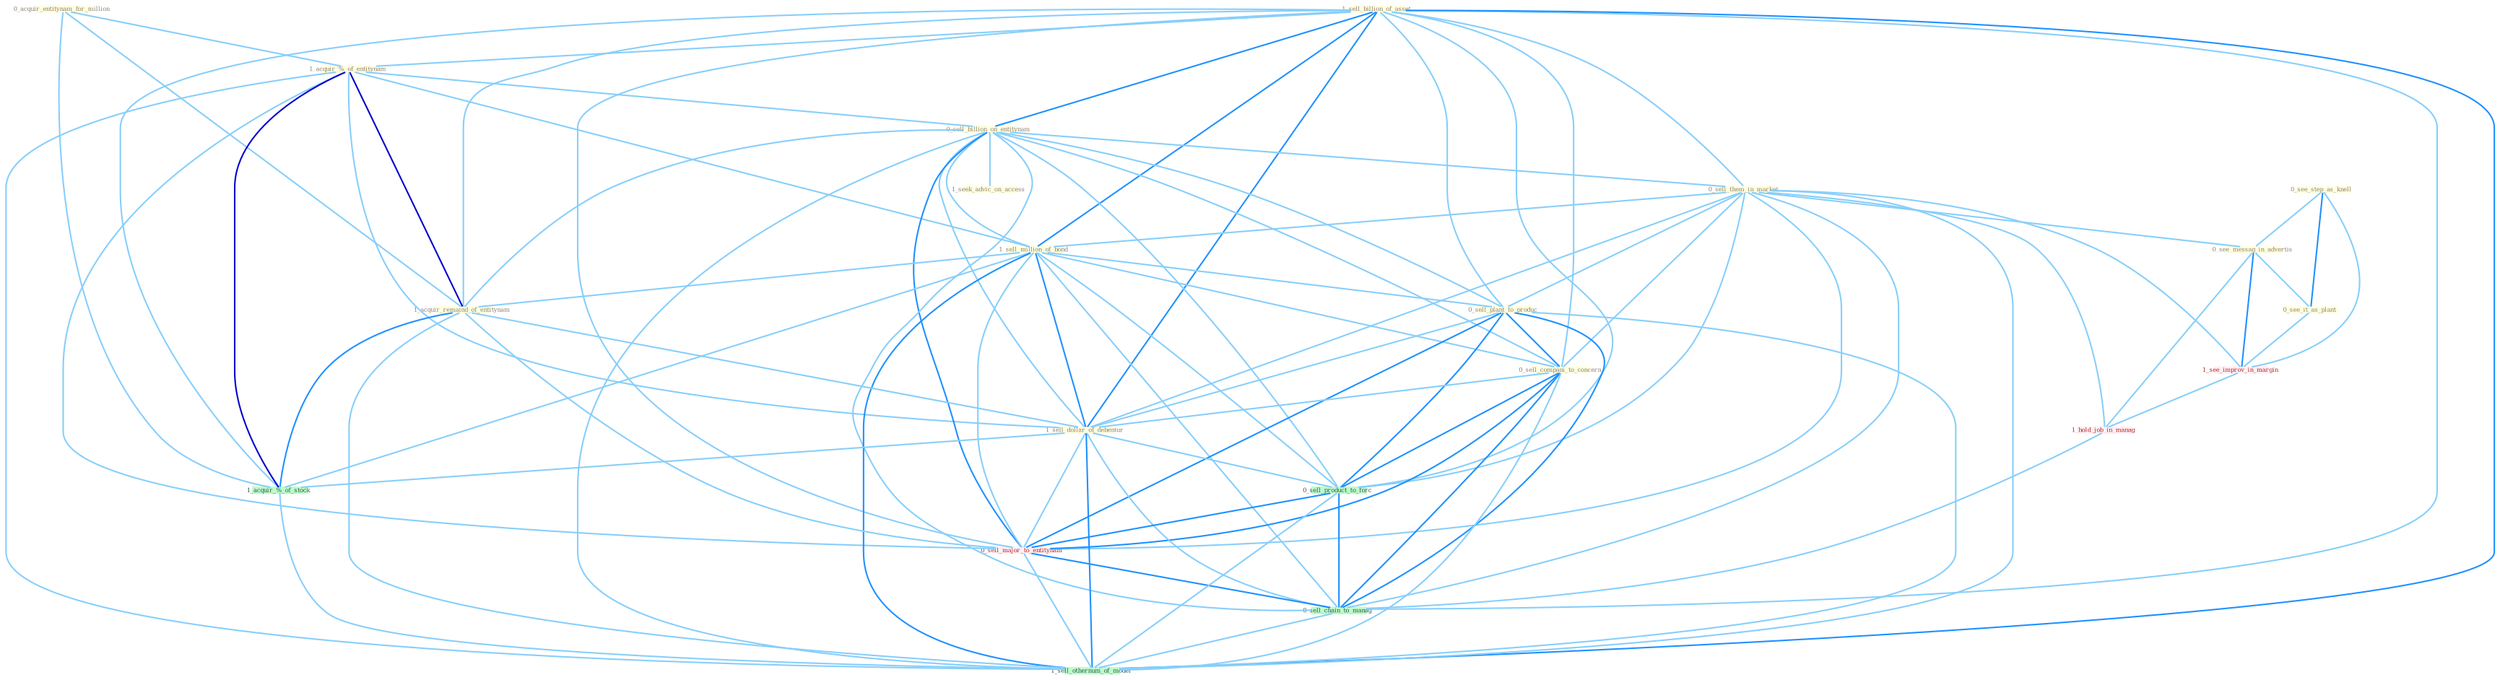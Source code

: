 Graph G{ 
    node
    [shape=polygon,style=filled,width=.5,height=.06,color="#BDFCC9",fixedsize=true,fontsize=4,
    fontcolor="#2f4f4f"];
    {node
    [color="#ffffe0", fontcolor="#8b7d6b"] "0_acquir_entitynam_for_million " "1_sell_billion_of_asset " "1_acquir_%_of_entitynam " "0_sell_billion_on_entitynam " "0_sell_them_in_market " "1_sell_million_of_bond " "0_see_step_as_knell " "1_seek_advic_on_access " "1_acquir_remaind_of_entitynam " "0_see_messag_in_advertis " "0_sell_plant_to_produc " "0_see_it_as_plant " "0_sell_compani_to_concern " "1_sell_dollar_of_debentur "}
{node [color="#fff0f5", fontcolor="#b22222"] "1_see_improv_in_margin " "1_hold_job_in_manag " "0_sell_major_to_entitynam "}
edge [color="#B0E2FF"];

	"0_acquir_entitynam_for_million " -- "1_acquir_%_of_entitynam " [w="1", color="#87cefa" ];
	"0_acquir_entitynam_for_million " -- "1_acquir_remaind_of_entitynam " [w="1", color="#87cefa" ];
	"0_acquir_entitynam_for_million " -- "1_acquir_%_of_stock " [w="1", color="#87cefa" ];
	"1_sell_billion_of_asset " -- "1_acquir_%_of_entitynam " [w="1", color="#87cefa" ];
	"1_sell_billion_of_asset " -- "0_sell_billion_on_entitynam " [w="2", color="#1e90ff" , len=0.8];
	"1_sell_billion_of_asset " -- "0_sell_them_in_market " [w="1", color="#87cefa" ];
	"1_sell_billion_of_asset " -- "1_sell_million_of_bond " [w="2", color="#1e90ff" , len=0.8];
	"1_sell_billion_of_asset " -- "1_acquir_remaind_of_entitynam " [w="1", color="#87cefa" ];
	"1_sell_billion_of_asset " -- "0_sell_plant_to_produc " [w="1", color="#87cefa" ];
	"1_sell_billion_of_asset " -- "0_sell_compani_to_concern " [w="1", color="#87cefa" ];
	"1_sell_billion_of_asset " -- "1_sell_dollar_of_debentur " [w="2", color="#1e90ff" , len=0.8];
	"1_sell_billion_of_asset " -- "1_acquir_%_of_stock " [w="1", color="#87cefa" ];
	"1_sell_billion_of_asset " -- "0_sell_product_to_forc " [w="1", color="#87cefa" ];
	"1_sell_billion_of_asset " -- "0_sell_major_to_entitynam " [w="1", color="#87cefa" ];
	"1_sell_billion_of_asset " -- "0_sell_chain_to_manag " [w="1", color="#87cefa" ];
	"1_sell_billion_of_asset " -- "1_sell_othernum_of_model " [w="2", color="#1e90ff" , len=0.8];
	"1_acquir_%_of_entitynam " -- "0_sell_billion_on_entitynam " [w="1", color="#87cefa" ];
	"1_acquir_%_of_entitynam " -- "1_sell_million_of_bond " [w="1", color="#87cefa" ];
	"1_acquir_%_of_entitynam " -- "1_acquir_remaind_of_entitynam " [w="3", color="#0000cd" , len=0.6];
	"1_acquir_%_of_entitynam " -- "1_sell_dollar_of_debentur " [w="1", color="#87cefa" ];
	"1_acquir_%_of_entitynam " -- "1_acquir_%_of_stock " [w="3", color="#0000cd" , len=0.6];
	"1_acquir_%_of_entitynam " -- "0_sell_major_to_entitynam " [w="1", color="#87cefa" ];
	"1_acquir_%_of_entitynam " -- "1_sell_othernum_of_model " [w="1", color="#87cefa" ];
	"0_sell_billion_on_entitynam " -- "0_sell_them_in_market " [w="1", color="#87cefa" ];
	"0_sell_billion_on_entitynam " -- "1_sell_million_of_bond " [w="1", color="#87cefa" ];
	"0_sell_billion_on_entitynam " -- "1_seek_advic_on_access " [w="1", color="#87cefa" ];
	"0_sell_billion_on_entitynam " -- "1_acquir_remaind_of_entitynam " [w="1", color="#87cefa" ];
	"0_sell_billion_on_entitynam " -- "0_sell_plant_to_produc " [w="1", color="#87cefa" ];
	"0_sell_billion_on_entitynam " -- "0_sell_compani_to_concern " [w="1", color="#87cefa" ];
	"0_sell_billion_on_entitynam " -- "1_sell_dollar_of_debentur " [w="1", color="#87cefa" ];
	"0_sell_billion_on_entitynam " -- "0_sell_product_to_forc " [w="1", color="#87cefa" ];
	"0_sell_billion_on_entitynam " -- "0_sell_major_to_entitynam " [w="2", color="#1e90ff" , len=0.8];
	"0_sell_billion_on_entitynam " -- "0_sell_chain_to_manag " [w="1", color="#87cefa" ];
	"0_sell_billion_on_entitynam " -- "1_sell_othernum_of_model " [w="1", color="#87cefa" ];
	"0_sell_them_in_market " -- "1_sell_million_of_bond " [w="1", color="#87cefa" ];
	"0_sell_them_in_market " -- "0_see_messag_in_advertis " [w="1", color="#87cefa" ];
	"0_sell_them_in_market " -- "0_sell_plant_to_produc " [w="1", color="#87cefa" ];
	"0_sell_them_in_market " -- "0_sell_compani_to_concern " [w="1", color="#87cefa" ];
	"0_sell_them_in_market " -- "1_sell_dollar_of_debentur " [w="1", color="#87cefa" ];
	"0_sell_them_in_market " -- "1_see_improv_in_margin " [w="1", color="#87cefa" ];
	"0_sell_them_in_market " -- "1_hold_job_in_manag " [w="1", color="#87cefa" ];
	"0_sell_them_in_market " -- "0_sell_product_to_forc " [w="1", color="#87cefa" ];
	"0_sell_them_in_market " -- "0_sell_major_to_entitynam " [w="1", color="#87cefa" ];
	"0_sell_them_in_market " -- "0_sell_chain_to_manag " [w="1", color="#87cefa" ];
	"0_sell_them_in_market " -- "1_sell_othernum_of_model " [w="1", color="#87cefa" ];
	"1_sell_million_of_bond " -- "1_acquir_remaind_of_entitynam " [w="1", color="#87cefa" ];
	"1_sell_million_of_bond " -- "0_sell_plant_to_produc " [w="1", color="#87cefa" ];
	"1_sell_million_of_bond " -- "0_sell_compani_to_concern " [w="1", color="#87cefa" ];
	"1_sell_million_of_bond " -- "1_sell_dollar_of_debentur " [w="2", color="#1e90ff" , len=0.8];
	"1_sell_million_of_bond " -- "1_acquir_%_of_stock " [w="1", color="#87cefa" ];
	"1_sell_million_of_bond " -- "0_sell_product_to_forc " [w="1", color="#87cefa" ];
	"1_sell_million_of_bond " -- "0_sell_major_to_entitynam " [w="1", color="#87cefa" ];
	"1_sell_million_of_bond " -- "0_sell_chain_to_manag " [w="1", color="#87cefa" ];
	"1_sell_million_of_bond " -- "1_sell_othernum_of_model " [w="2", color="#1e90ff" , len=0.8];
	"0_see_step_as_knell " -- "0_see_messag_in_advertis " [w="1", color="#87cefa" ];
	"0_see_step_as_knell " -- "0_see_it_as_plant " [w="2", color="#1e90ff" , len=0.8];
	"0_see_step_as_knell " -- "1_see_improv_in_margin " [w="1", color="#87cefa" ];
	"1_acquir_remaind_of_entitynam " -- "1_sell_dollar_of_debentur " [w="1", color="#87cefa" ];
	"1_acquir_remaind_of_entitynam " -- "1_acquir_%_of_stock " [w="2", color="#1e90ff" , len=0.8];
	"1_acquir_remaind_of_entitynam " -- "0_sell_major_to_entitynam " [w="1", color="#87cefa" ];
	"1_acquir_remaind_of_entitynam " -- "1_sell_othernum_of_model " [w="1", color="#87cefa" ];
	"0_see_messag_in_advertis " -- "0_see_it_as_plant " [w="1", color="#87cefa" ];
	"0_see_messag_in_advertis " -- "1_see_improv_in_margin " [w="2", color="#1e90ff" , len=0.8];
	"0_see_messag_in_advertis " -- "1_hold_job_in_manag " [w="1", color="#87cefa" ];
	"0_sell_plant_to_produc " -- "0_sell_compani_to_concern " [w="2", color="#1e90ff" , len=0.8];
	"0_sell_plant_to_produc " -- "1_sell_dollar_of_debentur " [w="1", color="#87cefa" ];
	"0_sell_plant_to_produc " -- "0_sell_product_to_forc " [w="2", color="#1e90ff" , len=0.8];
	"0_sell_plant_to_produc " -- "0_sell_major_to_entitynam " [w="2", color="#1e90ff" , len=0.8];
	"0_sell_plant_to_produc " -- "0_sell_chain_to_manag " [w="2", color="#1e90ff" , len=0.8];
	"0_sell_plant_to_produc " -- "1_sell_othernum_of_model " [w="1", color="#87cefa" ];
	"0_see_it_as_plant " -- "1_see_improv_in_margin " [w="1", color="#87cefa" ];
	"0_sell_compani_to_concern " -- "1_sell_dollar_of_debentur " [w="1", color="#87cefa" ];
	"0_sell_compani_to_concern " -- "0_sell_product_to_forc " [w="2", color="#1e90ff" , len=0.8];
	"0_sell_compani_to_concern " -- "0_sell_major_to_entitynam " [w="2", color="#1e90ff" , len=0.8];
	"0_sell_compani_to_concern " -- "0_sell_chain_to_manag " [w="2", color="#1e90ff" , len=0.8];
	"0_sell_compani_to_concern " -- "1_sell_othernum_of_model " [w="1", color="#87cefa" ];
	"1_sell_dollar_of_debentur " -- "1_acquir_%_of_stock " [w="1", color="#87cefa" ];
	"1_sell_dollar_of_debentur " -- "0_sell_product_to_forc " [w="1", color="#87cefa" ];
	"1_sell_dollar_of_debentur " -- "0_sell_major_to_entitynam " [w="1", color="#87cefa" ];
	"1_sell_dollar_of_debentur " -- "0_sell_chain_to_manag " [w="1", color="#87cefa" ];
	"1_sell_dollar_of_debentur " -- "1_sell_othernum_of_model " [w="2", color="#1e90ff" , len=0.8];
	"1_see_improv_in_margin " -- "1_hold_job_in_manag " [w="1", color="#87cefa" ];
	"1_acquir_%_of_stock " -- "1_sell_othernum_of_model " [w="1", color="#87cefa" ];
	"1_hold_job_in_manag " -- "0_sell_chain_to_manag " [w="1", color="#87cefa" ];
	"0_sell_product_to_forc " -- "0_sell_major_to_entitynam " [w="2", color="#1e90ff" , len=0.8];
	"0_sell_product_to_forc " -- "0_sell_chain_to_manag " [w="2", color="#1e90ff" , len=0.8];
	"0_sell_product_to_forc " -- "1_sell_othernum_of_model " [w="1", color="#87cefa" ];
	"0_sell_major_to_entitynam " -- "0_sell_chain_to_manag " [w="2", color="#1e90ff" , len=0.8];
	"0_sell_major_to_entitynam " -- "1_sell_othernum_of_model " [w="1", color="#87cefa" ];
	"0_sell_chain_to_manag " -- "1_sell_othernum_of_model " [w="1", color="#87cefa" ];
}